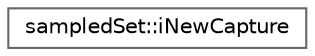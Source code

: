 digraph "Graphical Class Hierarchy"
{
 // LATEX_PDF_SIZE
  bgcolor="transparent";
  edge [fontname=Helvetica,fontsize=10,labelfontname=Helvetica,labelfontsize=10];
  node [fontname=Helvetica,fontsize=10,shape=box,height=0.2,width=0.4];
  rankdir="LR";
  Node0 [id="Node000000",label="sampledSet::iNewCapture",height=0.2,width=0.4,color="grey40", fillcolor="white", style="filled",URL="$classFoam_1_1sampledSet_1_1iNewCapture.html",tooltip=" "];
}
